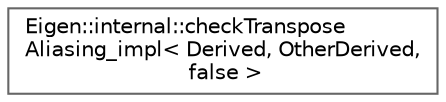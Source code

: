 digraph "Graphical Class Hierarchy"
{
 // LATEX_PDF_SIZE
  bgcolor="transparent";
  edge [fontname=Helvetica,fontsize=10,labelfontname=Helvetica,labelfontsize=10];
  node [fontname=Helvetica,fontsize=10,shape=box,height=0.2,width=0.4];
  rankdir="LR";
  Node0 [id="Node000000",label="Eigen::internal::checkTranspose\lAliasing_impl\< Derived, OtherDerived,\l false \>",height=0.2,width=0.4,color="grey40", fillcolor="white", style="filled",URL="$structEigen_1_1internal_1_1checkTransposeAliasing__impl_3_01Derived_00_01OtherDerived_00_01false_01_4.html",tooltip=" "];
}
